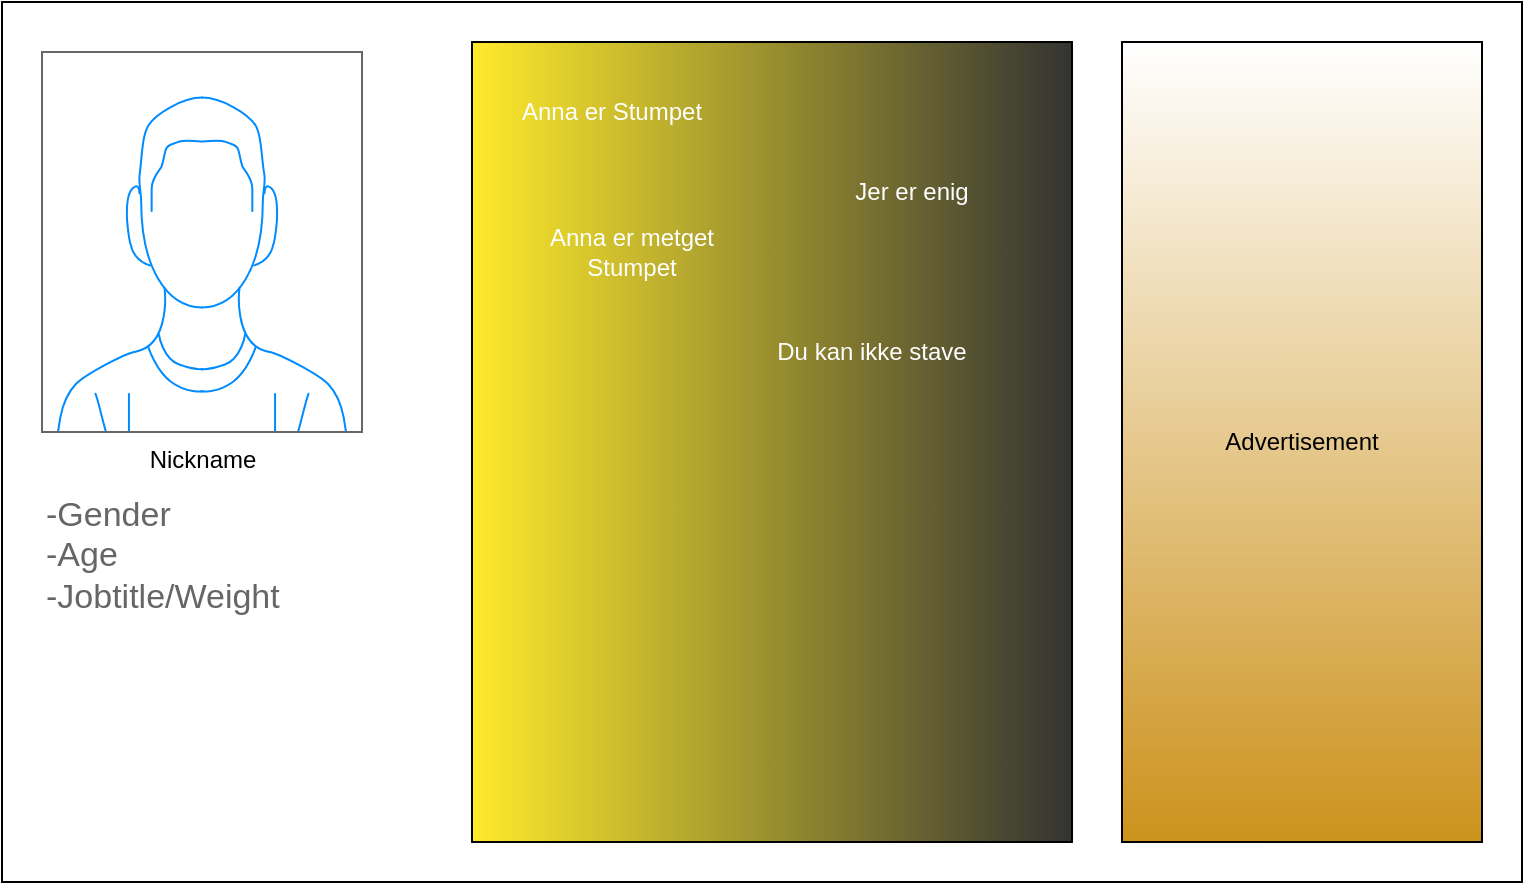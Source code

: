 <mxfile version="12.2.6" type="github" pages="1">
  <diagram id="WUf7EX0-qaiWi2m4oO2A" name="Page-1">
    <mxGraphModel dx="1024" dy="566" grid="1" gridSize="10" guides="1" tooltips="1" connect="1" arrows="1" fold="1" page="1" pageScale="1" pageWidth="850" pageHeight="1100" math="0" shadow="0">
      <root>
        <mxCell id="0"/>
        <mxCell id="1" parent="0"/>
        <mxCell id="2HjuoT_9diq5eK6VVBws-1" value="" style="rounded=0;whiteSpace=wrap;html=1;" vertex="1" parent="1">
          <mxGeometry x="40" y="40" width="760" height="440" as="geometry"/>
        </mxCell>
        <mxCell id="2HjuoT_9diq5eK6VVBws-2" value="" style="rounded=0;whiteSpace=wrap;html=1;fillColor=#FFEA2B;gradientColor=#333333;gradientDirection=east;" vertex="1" parent="1">
          <mxGeometry x="275" y="60" width="300" height="400" as="geometry"/>
        </mxCell>
        <mxCell id="2HjuoT_9diq5eK6VVBws-3" value="Anna er Stumpet" style="text;html=1;align=center;verticalAlign=middle;whiteSpace=wrap;rounded=0;fontColor=#FFFFFF;" vertex="1" parent="1">
          <mxGeometry x="285" y="85" width="120" height="20" as="geometry"/>
        </mxCell>
        <mxCell id="2HjuoT_9diq5eK6VVBws-4" value="Jer er enig" style="text;html=1;align=center;verticalAlign=middle;whiteSpace=wrap;rounded=0;fontColor=#FFFFFF;" vertex="1" parent="1">
          <mxGeometry x="435" y="125" width="120" height="20" as="geometry"/>
        </mxCell>
        <mxCell id="2HjuoT_9diq5eK6VVBws-5" value="Anna er metget Stumpet" style="text;html=1;align=center;verticalAlign=middle;whiteSpace=wrap;rounded=0;fontColor=#FFFFFF;" vertex="1" parent="1">
          <mxGeometry x="295" y="155" width="120" height="20" as="geometry"/>
        </mxCell>
        <mxCell id="2HjuoT_9diq5eK6VVBws-6" value="Du kan ikke stave&lt;br&gt;" style="text;html=1;align=center;verticalAlign=middle;whiteSpace=wrap;rounded=0;fontColor=#FFFFFF;" vertex="1" parent="1">
          <mxGeometry x="415" y="205" width="120" height="20" as="geometry"/>
        </mxCell>
        <mxCell id="2HjuoT_9diq5eK6VVBws-7" value="Nickname" style="verticalLabelPosition=bottom;shadow=0;dashed=0;align=center;html=1;verticalAlign=top;strokeWidth=1;shape=mxgraph.mockup.containers.userMale;strokeColor=#666666;strokeColor2=#008cff;fillColor=#ffffff;gradientColor=#CC00CC;fontColor=#000000;" vertex="1" parent="1">
          <mxGeometry x="60" y="65" width="160" height="190" as="geometry"/>
        </mxCell>
        <mxCell id="2HjuoT_9diq5eK6VVBws-9" value="Advertisement" style="rounded=0;whiteSpace=wrap;html=1;fillColor=#ffffff;gradientColor=#CC921D;fontColor=#000000;" vertex="1" parent="1">
          <mxGeometry x="600" y="60" width="180" height="400" as="geometry"/>
        </mxCell>
        <mxCell id="2HjuoT_9diq5eK6VVBws-12" value="-Gender&lt;br&gt;-Age&lt;br&gt;-Jobtitle/Weight&lt;br&gt;" style="strokeWidth=1;shadow=0;dashed=0;align=center;html=1;shape=mxgraph.mockup.text.bulletedList;textColor=#666666;mainText=,,,,;textSize=17;bulletStyle=none;strokeColor=none;fillColor=none;align=left;verticalAlign=top;fontSize=17;fontColor=#666666;" vertex="1" parent="1">
          <mxGeometry x="60" y="280" width="160" height="80" as="geometry"/>
        </mxCell>
      </root>
    </mxGraphModel>
  </diagram>
</mxfile>
